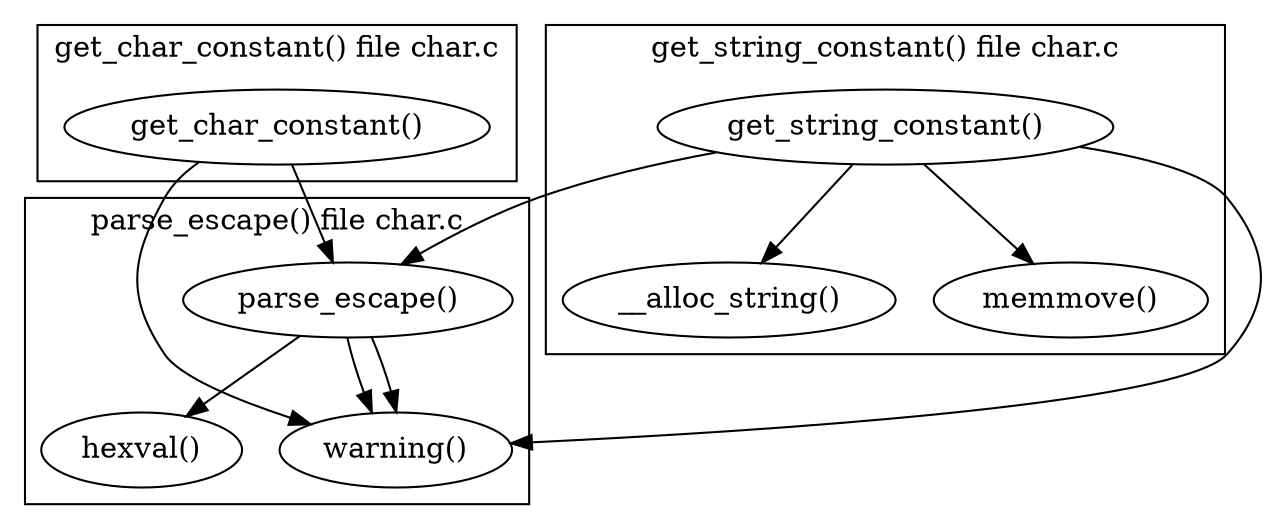 // callgraph generated by ./spg from file char.c
digraph "callgraph-char.c"
{
 // subgraph for function parse_escape()
 subgraph cluster_function_parse_escape
 {
  label="parse_escape() file char.c";
  // parse_escape() at line 9 calls hexval() at line 48
  "parse_escape()" -> "hexval()";
  // parse_escape() at line 9 calls warning() at line 95
  "parse_escape()" -> "warning()";
  // parse_escape() at line 9 calls warning() at line 95
  "parse_escape()" -> "warning()";
 } // parse_escape() end subgraph 
 // subgraph for function get_char_constant()
 subgraph cluster_function_get_char_constant
 {
  label="get_char_constant() file char.c";
  // get_char_constant() at line 63 calls parse_escape() at line 9
  "get_char_constant()" -> "parse_escape()";
  // get_char_constant() at line 63 calls warning() at line 95
  "get_char_constant()" -> "warning()";
 } // get_char_constant() end subgraph 
 // subgraph for function get_string_constant()
 subgraph cluster_function_get_string_constant
 {
  label="get_string_constant() file char.c";
  // get_string_constant() at line 88 calls parse_escape() at line 9
  "get_string_constant()" -> "parse_escape()";
  // get_string_constant() at line 88 calls warning() at line 95
  "get_string_constant()" -> "warning()";
  // get_string_constant() at line 88 calls __alloc_string() at line 71
  "get_string_constant()" -> "__alloc_string()";
  // get_string_constant() at line 88 calls memmove() at line 50
  "get_string_constant()" -> "memmove()";
 } // get_string_constant() end subgraph 
}
// end
